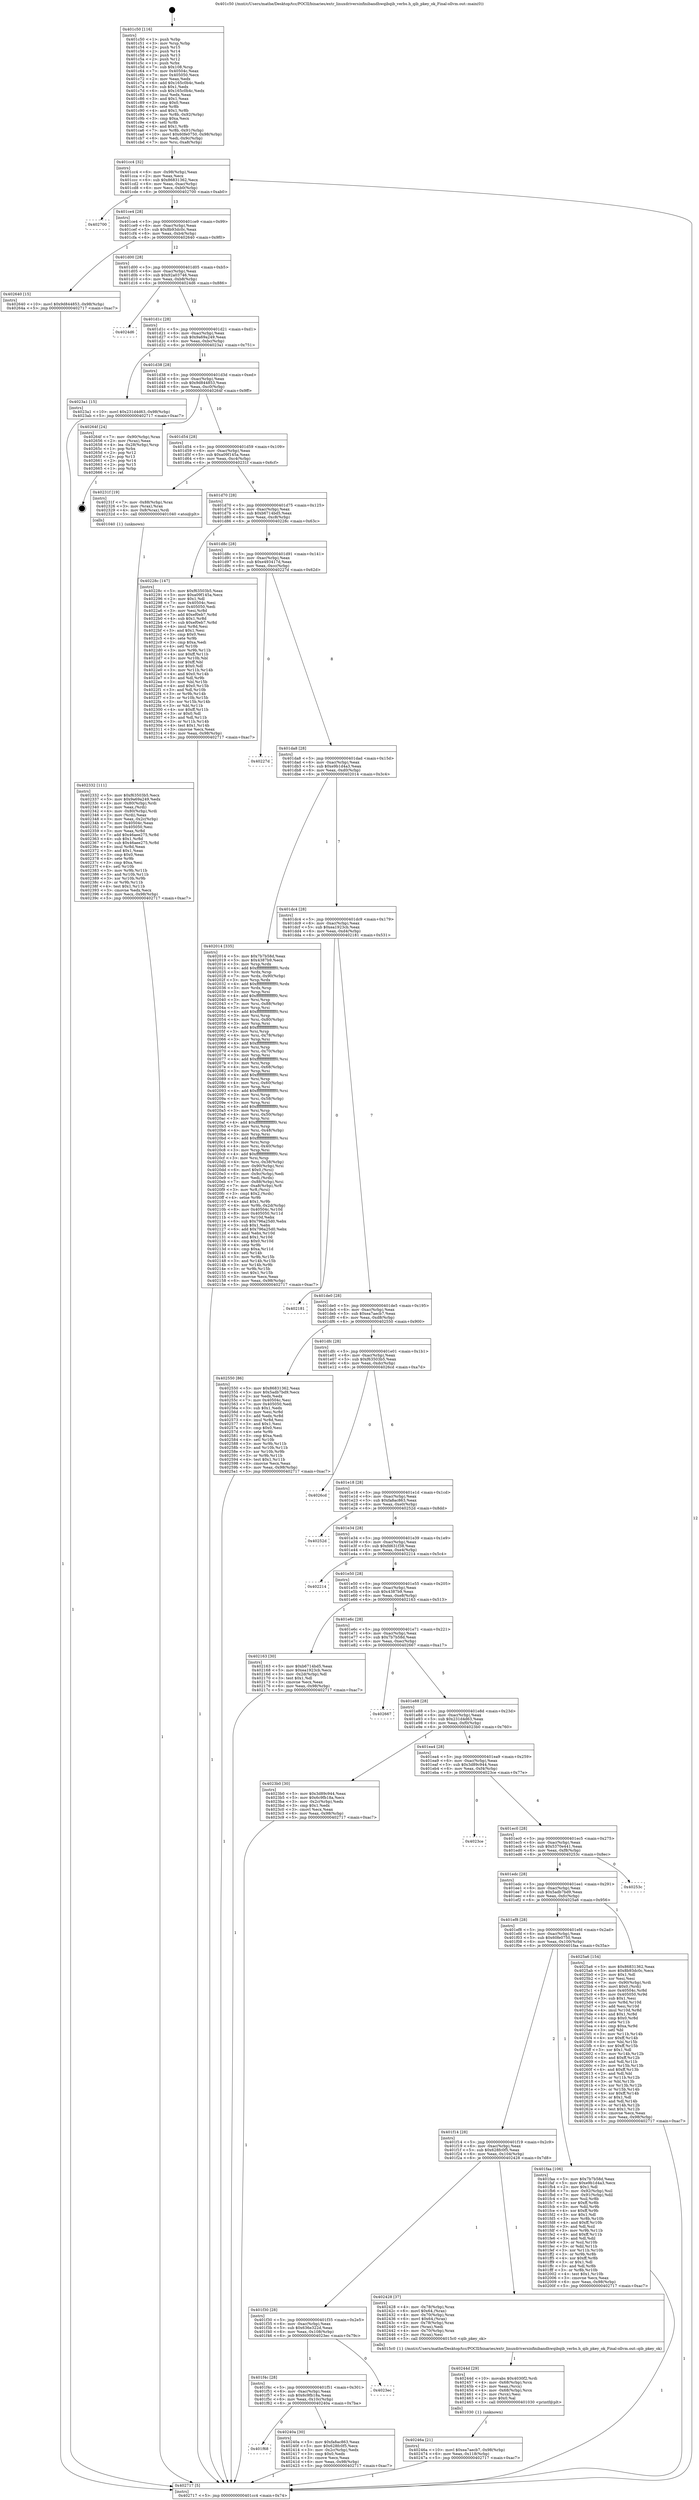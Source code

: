 digraph "0x401c50" {
  label = "0x401c50 (/mnt/c/Users/mathe/Desktop/tcc/POCII/binaries/extr_linuxdriversinfinibandhwqibqib_verbs.h_qib_pkey_ok_Final-ollvm.out::main(0))"
  labelloc = "t"
  node[shape=record]

  Entry [label="",width=0.3,height=0.3,shape=circle,fillcolor=black,style=filled]
  "0x401cc4" [label="{
     0x401cc4 [32]\l
     | [instrs]\l
     &nbsp;&nbsp;0x401cc4 \<+6\>: mov -0x98(%rbp),%eax\l
     &nbsp;&nbsp;0x401cca \<+2\>: mov %eax,%ecx\l
     &nbsp;&nbsp;0x401ccc \<+6\>: sub $0x86831362,%ecx\l
     &nbsp;&nbsp;0x401cd2 \<+6\>: mov %eax,-0xac(%rbp)\l
     &nbsp;&nbsp;0x401cd8 \<+6\>: mov %ecx,-0xb0(%rbp)\l
     &nbsp;&nbsp;0x401cde \<+6\>: je 0000000000402700 \<main+0xab0\>\l
  }"]
  "0x402700" [label="{
     0x402700\l
  }", style=dashed]
  "0x401ce4" [label="{
     0x401ce4 [28]\l
     | [instrs]\l
     &nbsp;&nbsp;0x401ce4 \<+5\>: jmp 0000000000401ce9 \<main+0x99\>\l
     &nbsp;&nbsp;0x401ce9 \<+6\>: mov -0xac(%rbp),%eax\l
     &nbsp;&nbsp;0x401cef \<+5\>: sub $0x8b93dc0c,%eax\l
     &nbsp;&nbsp;0x401cf4 \<+6\>: mov %eax,-0xb4(%rbp)\l
     &nbsp;&nbsp;0x401cfa \<+6\>: je 0000000000402640 \<main+0x9f0\>\l
  }"]
  Exit [label="",width=0.3,height=0.3,shape=circle,fillcolor=black,style=filled,peripheries=2]
  "0x402640" [label="{
     0x402640 [15]\l
     | [instrs]\l
     &nbsp;&nbsp;0x402640 \<+10\>: movl $0x9d844853,-0x98(%rbp)\l
     &nbsp;&nbsp;0x40264a \<+5\>: jmp 0000000000402717 \<main+0xac7\>\l
  }"]
  "0x401d00" [label="{
     0x401d00 [28]\l
     | [instrs]\l
     &nbsp;&nbsp;0x401d00 \<+5\>: jmp 0000000000401d05 \<main+0xb5\>\l
     &nbsp;&nbsp;0x401d05 \<+6\>: mov -0xac(%rbp),%eax\l
     &nbsp;&nbsp;0x401d0b \<+5\>: sub $0x92a03746,%eax\l
     &nbsp;&nbsp;0x401d10 \<+6\>: mov %eax,-0xb8(%rbp)\l
     &nbsp;&nbsp;0x401d16 \<+6\>: je 00000000004024d6 \<main+0x886\>\l
  }"]
  "0x40246a" [label="{
     0x40246a [21]\l
     | [instrs]\l
     &nbsp;&nbsp;0x40246a \<+10\>: movl $0xea7aecb7,-0x98(%rbp)\l
     &nbsp;&nbsp;0x402474 \<+6\>: mov %eax,-0x118(%rbp)\l
     &nbsp;&nbsp;0x40247a \<+5\>: jmp 0000000000402717 \<main+0xac7\>\l
  }"]
  "0x4024d6" [label="{
     0x4024d6\l
  }", style=dashed]
  "0x401d1c" [label="{
     0x401d1c [28]\l
     | [instrs]\l
     &nbsp;&nbsp;0x401d1c \<+5\>: jmp 0000000000401d21 \<main+0xd1\>\l
     &nbsp;&nbsp;0x401d21 \<+6\>: mov -0xac(%rbp),%eax\l
     &nbsp;&nbsp;0x401d27 \<+5\>: sub $0x9a69a249,%eax\l
     &nbsp;&nbsp;0x401d2c \<+6\>: mov %eax,-0xbc(%rbp)\l
     &nbsp;&nbsp;0x401d32 \<+6\>: je 00000000004023a1 \<main+0x751\>\l
  }"]
  "0x40244d" [label="{
     0x40244d [29]\l
     | [instrs]\l
     &nbsp;&nbsp;0x40244d \<+10\>: movabs $0x4030f2,%rdi\l
     &nbsp;&nbsp;0x402457 \<+4\>: mov -0x68(%rbp),%rcx\l
     &nbsp;&nbsp;0x40245b \<+2\>: mov %eax,(%rcx)\l
     &nbsp;&nbsp;0x40245d \<+4\>: mov -0x68(%rbp),%rcx\l
     &nbsp;&nbsp;0x402461 \<+2\>: mov (%rcx),%esi\l
     &nbsp;&nbsp;0x402463 \<+2\>: mov $0x0,%al\l
     &nbsp;&nbsp;0x402465 \<+5\>: call 0000000000401030 \<printf@plt\>\l
     | [calls]\l
     &nbsp;&nbsp;0x401030 \{1\} (unknown)\l
  }"]
  "0x4023a1" [label="{
     0x4023a1 [15]\l
     | [instrs]\l
     &nbsp;&nbsp;0x4023a1 \<+10\>: movl $0x231d4d63,-0x98(%rbp)\l
     &nbsp;&nbsp;0x4023ab \<+5\>: jmp 0000000000402717 \<main+0xac7\>\l
  }"]
  "0x401d38" [label="{
     0x401d38 [28]\l
     | [instrs]\l
     &nbsp;&nbsp;0x401d38 \<+5\>: jmp 0000000000401d3d \<main+0xed\>\l
     &nbsp;&nbsp;0x401d3d \<+6\>: mov -0xac(%rbp),%eax\l
     &nbsp;&nbsp;0x401d43 \<+5\>: sub $0x9d844853,%eax\l
     &nbsp;&nbsp;0x401d48 \<+6\>: mov %eax,-0xc0(%rbp)\l
     &nbsp;&nbsp;0x401d4e \<+6\>: je 000000000040264f \<main+0x9ff\>\l
  }"]
  "0x401f68" [label="{
     0x401f68\l
  }", style=dashed]
  "0x40264f" [label="{
     0x40264f [24]\l
     | [instrs]\l
     &nbsp;&nbsp;0x40264f \<+7\>: mov -0x90(%rbp),%rax\l
     &nbsp;&nbsp;0x402656 \<+2\>: mov (%rax),%eax\l
     &nbsp;&nbsp;0x402658 \<+4\>: lea -0x28(%rbp),%rsp\l
     &nbsp;&nbsp;0x40265c \<+1\>: pop %rbx\l
     &nbsp;&nbsp;0x40265d \<+2\>: pop %r12\l
     &nbsp;&nbsp;0x40265f \<+2\>: pop %r13\l
     &nbsp;&nbsp;0x402661 \<+2\>: pop %r14\l
     &nbsp;&nbsp;0x402663 \<+2\>: pop %r15\l
     &nbsp;&nbsp;0x402665 \<+1\>: pop %rbp\l
     &nbsp;&nbsp;0x402666 \<+1\>: ret\l
  }"]
  "0x401d54" [label="{
     0x401d54 [28]\l
     | [instrs]\l
     &nbsp;&nbsp;0x401d54 \<+5\>: jmp 0000000000401d59 \<main+0x109\>\l
     &nbsp;&nbsp;0x401d59 \<+6\>: mov -0xac(%rbp),%eax\l
     &nbsp;&nbsp;0x401d5f \<+5\>: sub $0xa09f145a,%eax\l
     &nbsp;&nbsp;0x401d64 \<+6\>: mov %eax,-0xc4(%rbp)\l
     &nbsp;&nbsp;0x401d6a \<+6\>: je 000000000040231f \<main+0x6cf\>\l
  }"]
  "0x40240a" [label="{
     0x40240a [30]\l
     | [instrs]\l
     &nbsp;&nbsp;0x40240a \<+5\>: mov $0xfa8ac863,%eax\l
     &nbsp;&nbsp;0x40240f \<+5\>: mov $0x628fc0f5,%ecx\l
     &nbsp;&nbsp;0x402414 \<+3\>: mov -0x2c(%rbp),%edx\l
     &nbsp;&nbsp;0x402417 \<+3\>: cmp $0x0,%edx\l
     &nbsp;&nbsp;0x40241a \<+3\>: cmove %ecx,%eax\l
     &nbsp;&nbsp;0x40241d \<+6\>: mov %eax,-0x98(%rbp)\l
     &nbsp;&nbsp;0x402423 \<+5\>: jmp 0000000000402717 \<main+0xac7\>\l
  }"]
  "0x40231f" [label="{
     0x40231f [19]\l
     | [instrs]\l
     &nbsp;&nbsp;0x40231f \<+7\>: mov -0x88(%rbp),%rax\l
     &nbsp;&nbsp;0x402326 \<+3\>: mov (%rax),%rax\l
     &nbsp;&nbsp;0x402329 \<+4\>: mov 0x8(%rax),%rdi\l
     &nbsp;&nbsp;0x40232d \<+5\>: call 0000000000401040 \<atoi@plt\>\l
     | [calls]\l
     &nbsp;&nbsp;0x401040 \{1\} (unknown)\l
  }"]
  "0x401d70" [label="{
     0x401d70 [28]\l
     | [instrs]\l
     &nbsp;&nbsp;0x401d70 \<+5\>: jmp 0000000000401d75 \<main+0x125\>\l
     &nbsp;&nbsp;0x401d75 \<+6\>: mov -0xac(%rbp),%eax\l
     &nbsp;&nbsp;0x401d7b \<+5\>: sub $0xb6714bd5,%eax\l
     &nbsp;&nbsp;0x401d80 \<+6\>: mov %eax,-0xc8(%rbp)\l
     &nbsp;&nbsp;0x401d86 \<+6\>: je 000000000040228c \<main+0x63c\>\l
  }"]
  "0x401f4c" [label="{
     0x401f4c [28]\l
     | [instrs]\l
     &nbsp;&nbsp;0x401f4c \<+5\>: jmp 0000000000401f51 \<main+0x301\>\l
     &nbsp;&nbsp;0x401f51 \<+6\>: mov -0xac(%rbp),%eax\l
     &nbsp;&nbsp;0x401f57 \<+5\>: sub $0x6c9fb18a,%eax\l
     &nbsp;&nbsp;0x401f5c \<+6\>: mov %eax,-0x10c(%rbp)\l
     &nbsp;&nbsp;0x401f62 \<+6\>: je 000000000040240a \<main+0x7ba\>\l
  }"]
  "0x40228c" [label="{
     0x40228c [147]\l
     | [instrs]\l
     &nbsp;&nbsp;0x40228c \<+5\>: mov $0xf63503b5,%eax\l
     &nbsp;&nbsp;0x402291 \<+5\>: mov $0xa09f145a,%ecx\l
     &nbsp;&nbsp;0x402296 \<+2\>: mov $0x1,%dl\l
     &nbsp;&nbsp;0x402298 \<+7\>: mov 0x40504c,%esi\l
     &nbsp;&nbsp;0x40229f \<+7\>: mov 0x405050,%edi\l
     &nbsp;&nbsp;0x4022a6 \<+3\>: mov %esi,%r8d\l
     &nbsp;&nbsp;0x4022a9 \<+7\>: add $0xef0eb7,%r8d\l
     &nbsp;&nbsp;0x4022b0 \<+4\>: sub $0x1,%r8d\l
     &nbsp;&nbsp;0x4022b4 \<+7\>: sub $0xef0eb7,%r8d\l
     &nbsp;&nbsp;0x4022bb \<+4\>: imul %r8d,%esi\l
     &nbsp;&nbsp;0x4022bf \<+3\>: and $0x1,%esi\l
     &nbsp;&nbsp;0x4022c2 \<+3\>: cmp $0x0,%esi\l
     &nbsp;&nbsp;0x4022c5 \<+4\>: sete %r9b\l
     &nbsp;&nbsp;0x4022c9 \<+3\>: cmp $0xa,%edi\l
     &nbsp;&nbsp;0x4022cc \<+4\>: setl %r10b\l
     &nbsp;&nbsp;0x4022d0 \<+3\>: mov %r9b,%r11b\l
     &nbsp;&nbsp;0x4022d3 \<+4\>: xor $0xff,%r11b\l
     &nbsp;&nbsp;0x4022d7 \<+3\>: mov %r10b,%bl\l
     &nbsp;&nbsp;0x4022da \<+3\>: xor $0xff,%bl\l
     &nbsp;&nbsp;0x4022dd \<+3\>: xor $0x0,%dl\l
     &nbsp;&nbsp;0x4022e0 \<+3\>: mov %r11b,%r14b\l
     &nbsp;&nbsp;0x4022e3 \<+4\>: and $0x0,%r14b\l
     &nbsp;&nbsp;0x4022e7 \<+3\>: and %dl,%r9b\l
     &nbsp;&nbsp;0x4022ea \<+3\>: mov %bl,%r15b\l
     &nbsp;&nbsp;0x4022ed \<+4\>: and $0x0,%r15b\l
     &nbsp;&nbsp;0x4022f1 \<+3\>: and %dl,%r10b\l
     &nbsp;&nbsp;0x4022f4 \<+3\>: or %r9b,%r14b\l
     &nbsp;&nbsp;0x4022f7 \<+3\>: or %r10b,%r15b\l
     &nbsp;&nbsp;0x4022fa \<+3\>: xor %r15b,%r14b\l
     &nbsp;&nbsp;0x4022fd \<+3\>: or %bl,%r11b\l
     &nbsp;&nbsp;0x402300 \<+4\>: xor $0xff,%r11b\l
     &nbsp;&nbsp;0x402304 \<+3\>: or $0x0,%dl\l
     &nbsp;&nbsp;0x402307 \<+3\>: and %dl,%r11b\l
     &nbsp;&nbsp;0x40230a \<+3\>: or %r11b,%r14b\l
     &nbsp;&nbsp;0x40230d \<+4\>: test $0x1,%r14b\l
     &nbsp;&nbsp;0x402311 \<+3\>: cmovne %ecx,%eax\l
     &nbsp;&nbsp;0x402314 \<+6\>: mov %eax,-0x98(%rbp)\l
     &nbsp;&nbsp;0x40231a \<+5\>: jmp 0000000000402717 \<main+0xac7\>\l
  }"]
  "0x401d8c" [label="{
     0x401d8c [28]\l
     | [instrs]\l
     &nbsp;&nbsp;0x401d8c \<+5\>: jmp 0000000000401d91 \<main+0x141\>\l
     &nbsp;&nbsp;0x401d91 \<+6\>: mov -0xac(%rbp),%eax\l
     &nbsp;&nbsp;0x401d97 \<+5\>: sub $0xe493417d,%eax\l
     &nbsp;&nbsp;0x401d9c \<+6\>: mov %eax,-0xcc(%rbp)\l
     &nbsp;&nbsp;0x401da2 \<+6\>: je 000000000040227d \<main+0x62d\>\l
  }"]
  "0x4023ec" [label="{
     0x4023ec\l
  }", style=dashed]
  "0x40227d" [label="{
     0x40227d\l
  }", style=dashed]
  "0x401da8" [label="{
     0x401da8 [28]\l
     | [instrs]\l
     &nbsp;&nbsp;0x401da8 \<+5\>: jmp 0000000000401dad \<main+0x15d\>\l
     &nbsp;&nbsp;0x401dad \<+6\>: mov -0xac(%rbp),%eax\l
     &nbsp;&nbsp;0x401db3 \<+5\>: sub $0xe9b1d4a3,%eax\l
     &nbsp;&nbsp;0x401db8 \<+6\>: mov %eax,-0xd0(%rbp)\l
     &nbsp;&nbsp;0x401dbe \<+6\>: je 0000000000402014 \<main+0x3c4\>\l
  }"]
  "0x401f30" [label="{
     0x401f30 [28]\l
     | [instrs]\l
     &nbsp;&nbsp;0x401f30 \<+5\>: jmp 0000000000401f35 \<main+0x2e5\>\l
     &nbsp;&nbsp;0x401f35 \<+6\>: mov -0xac(%rbp),%eax\l
     &nbsp;&nbsp;0x401f3b \<+5\>: sub $0x636e322d,%eax\l
     &nbsp;&nbsp;0x401f40 \<+6\>: mov %eax,-0x108(%rbp)\l
     &nbsp;&nbsp;0x401f46 \<+6\>: je 00000000004023ec \<main+0x79c\>\l
  }"]
  "0x402014" [label="{
     0x402014 [335]\l
     | [instrs]\l
     &nbsp;&nbsp;0x402014 \<+5\>: mov $0x7b7b58d,%eax\l
     &nbsp;&nbsp;0x402019 \<+5\>: mov $0x4387b9,%ecx\l
     &nbsp;&nbsp;0x40201e \<+3\>: mov %rsp,%rdx\l
     &nbsp;&nbsp;0x402021 \<+4\>: add $0xfffffffffffffff0,%rdx\l
     &nbsp;&nbsp;0x402025 \<+3\>: mov %rdx,%rsp\l
     &nbsp;&nbsp;0x402028 \<+7\>: mov %rdx,-0x90(%rbp)\l
     &nbsp;&nbsp;0x40202f \<+3\>: mov %rsp,%rdx\l
     &nbsp;&nbsp;0x402032 \<+4\>: add $0xfffffffffffffff0,%rdx\l
     &nbsp;&nbsp;0x402036 \<+3\>: mov %rdx,%rsp\l
     &nbsp;&nbsp;0x402039 \<+3\>: mov %rsp,%rsi\l
     &nbsp;&nbsp;0x40203c \<+4\>: add $0xfffffffffffffff0,%rsi\l
     &nbsp;&nbsp;0x402040 \<+3\>: mov %rsi,%rsp\l
     &nbsp;&nbsp;0x402043 \<+7\>: mov %rsi,-0x88(%rbp)\l
     &nbsp;&nbsp;0x40204a \<+3\>: mov %rsp,%rsi\l
     &nbsp;&nbsp;0x40204d \<+4\>: add $0xfffffffffffffff0,%rsi\l
     &nbsp;&nbsp;0x402051 \<+3\>: mov %rsi,%rsp\l
     &nbsp;&nbsp;0x402054 \<+4\>: mov %rsi,-0x80(%rbp)\l
     &nbsp;&nbsp;0x402058 \<+3\>: mov %rsp,%rsi\l
     &nbsp;&nbsp;0x40205b \<+4\>: add $0xfffffffffffffff0,%rsi\l
     &nbsp;&nbsp;0x40205f \<+3\>: mov %rsi,%rsp\l
     &nbsp;&nbsp;0x402062 \<+4\>: mov %rsi,-0x78(%rbp)\l
     &nbsp;&nbsp;0x402066 \<+3\>: mov %rsp,%rsi\l
     &nbsp;&nbsp;0x402069 \<+4\>: add $0xfffffffffffffff0,%rsi\l
     &nbsp;&nbsp;0x40206d \<+3\>: mov %rsi,%rsp\l
     &nbsp;&nbsp;0x402070 \<+4\>: mov %rsi,-0x70(%rbp)\l
     &nbsp;&nbsp;0x402074 \<+3\>: mov %rsp,%rsi\l
     &nbsp;&nbsp;0x402077 \<+4\>: add $0xfffffffffffffff0,%rsi\l
     &nbsp;&nbsp;0x40207b \<+3\>: mov %rsi,%rsp\l
     &nbsp;&nbsp;0x40207e \<+4\>: mov %rsi,-0x68(%rbp)\l
     &nbsp;&nbsp;0x402082 \<+3\>: mov %rsp,%rsi\l
     &nbsp;&nbsp;0x402085 \<+4\>: add $0xfffffffffffffff0,%rsi\l
     &nbsp;&nbsp;0x402089 \<+3\>: mov %rsi,%rsp\l
     &nbsp;&nbsp;0x40208c \<+4\>: mov %rsi,-0x60(%rbp)\l
     &nbsp;&nbsp;0x402090 \<+3\>: mov %rsp,%rsi\l
     &nbsp;&nbsp;0x402093 \<+4\>: add $0xfffffffffffffff0,%rsi\l
     &nbsp;&nbsp;0x402097 \<+3\>: mov %rsi,%rsp\l
     &nbsp;&nbsp;0x40209a \<+4\>: mov %rsi,-0x58(%rbp)\l
     &nbsp;&nbsp;0x40209e \<+3\>: mov %rsp,%rsi\l
     &nbsp;&nbsp;0x4020a1 \<+4\>: add $0xfffffffffffffff0,%rsi\l
     &nbsp;&nbsp;0x4020a5 \<+3\>: mov %rsi,%rsp\l
     &nbsp;&nbsp;0x4020a8 \<+4\>: mov %rsi,-0x50(%rbp)\l
     &nbsp;&nbsp;0x4020ac \<+3\>: mov %rsp,%rsi\l
     &nbsp;&nbsp;0x4020af \<+4\>: add $0xfffffffffffffff0,%rsi\l
     &nbsp;&nbsp;0x4020b3 \<+3\>: mov %rsi,%rsp\l
     &nbsp;&nbsp;0x4020b6 \<+4\>: mov %rsi,-0x48(%rbp)\l
     &nbsp;&nbsp;0x4020ba \<+3\>: mov %rsp,%rsi\l
     &nbsp;&nbsp;0x4020bd \<+4\>: add $0xfffffffffffffff0,%rsi\l
     &nbsp;&nbsp;0x4020c1 \<+3\>: mov %rsi,%rsp\l
     &nbsp;&nbsp;0x4020c4 \<+4\>: mov %rsi,-0x40(%rbp)\l
     &nbsp;&nbsp;0x4020c8 \<+3\>: mov %rsp,%rsi\l
     &nbsp;&nbsp;0x4020cb \<+4\>: add $0xfffffffffffffff0,%rsi\l
     &nbsp;&nbsp;0x4020cf \<+3\>: mov %rsi,%rsp\l
     &nbsp;&nbsp;0x4020d2 \<+4\>: mov %rsi,-0x38(%rbp)\l
     &nbsp;&nbsp;0x4020d6 \<+7\>: mov -0x90(%rbp),%rsi\l
     &nbsp;&nbsp;0x4020dd \<+6\>: movl $0x0,(%rsi)\l
     &nbsp;&nbsp;0x4020e3 \<+6\>: mov -0x9c(%rbp),%edi\l
     &nbsp;&nbsp;0x4020e9 \<+2\>: mov %edi,(%rdx)\l
     &nbsp;&nbsp;0x4020eb \<+7\>: mov -0x88(%rbp),%rsi\l
     &nbsp;&nbsp;0x4020f2 \<+7\>: mov -0xa8(%rbp),%r8\l
     &nbsp;&nbsp;0x4020f9 \<+3\>: mov %r8,(%rsi)\l
     &nbsp;&nbsp;0x4020fc \<+3\>: cmpl $0x2,(%rdx)\l
     &nbsp;&nbsp;0x4020ff \<+4\>: setne %r9b\l
     &nbsp;&nbsp;0x402103 \<+4\>: and $0x1,%r9b\l
     &nbsp;&nbsp;0x402107 \<+4\>: mov %r9b,-0x2d(%rbp)\l
     &nbsp;&nbsp;0x40210b \<+8\>: mov 0x40504c,%r10d\l
     &nbsp;&nbsp;0x402113 \<+8\>: mov 0x405050,%r11d\l
     &nbsp;&nbsp;0x40211b \<+3\>: mov %r10d,%ebx\l
     &nbsp;&nbsp;0x40211e \<+6\>: sub $0x796a25d0,%ebx\l
     &nbsp;&nbsp;0x402124 \<+3\>: sub $0x1,%ebx\l
     &nbsp;&nbsp;0x402127 \<+6\>: add $0x796a25d0,%ebx\l
     &nbsp;&nbsp;0x40212d \<+4\>: imul %ebx,%r10d\l
     &nbsp;&nbsp;0x402131 \<+4\>: and $0x1,%r10d\l
     &nbsp;&nbsp;0x402135 \<+4\>: cmp $0x0,%r10d\l
     &nbsp;&nbsp;0x402139 \<+4\>: sete %r9b\l
     &nbsp;&nbsp;0x40213d \<+4\>: cmp $0xa,%r11d\l
     &nbsp;&nbsp;0x402141 \<+4\>: setl %r14b\l
     &nbsp;&nbsp;0x402145 \<+3\>: mov %r9b,%r15b\l
     &nbsp;&nbsp;0x402148 \<+3\>: and %r14b,%r15b\l
     &nbsp;&nbsp;0x40214b \<+3\>: xor %r14b,%r9b\l
     &nbsp;&nbsp;0x40214e \<+3\>: or %r9b,%r15b\l
     &nbsp;&nbsp;0x402151 \<+4\>: test $0x1,%r15b\l
     &nbsp;&nbsp;0x402155 \<+3\>: cmovne %ecx,%eax\l
     &nbsp;&nbsp;0x402158 \<+6\>: mov %eax,-0x98(%rbp)\l
     &nbsp;&nbsp;0x40215e \<+5\>: jmp 0000000000402717 \<main+0xac7\>\l
  }"]
  "0x401dc4" [label="{
     0x401dc4 [28]\l
     | [instrs]\l
     &nbsp;&nbsp;0x401dc4 \<+5\>: jmp 0000000000401dc9 \<main+0x179\>\l
     &nbsp;&nbsp;0x401dc9 \<+6\>: mov -0xac(%rbp),%eax\l
     &nbsp;&nbsp;0x401dcf \<+5\>: sub $0xea1923cb,%eax\l
     &nbsp;&nbsp;0x401dd4 \<+6\>: mov %eax,-0xd4(%rbp)\l
     &nbsp;&nbsp;0x401dda \<+6\>: je 0000000000402181 \<main+0x531\>\l
  }"]
  "0x402428" [label="{
     0x402428 [37]\l
     | [instrs]\l
     &nbsp;&nbsp;0x402428 \<+4\>: mov -0x78(%rbp),%rax\l
     &nbsp;&nbsp;0x40242c \<+6\>: movl $0x64,(%rax)\l
     &nbsp;&nbsp;0x402432 \<+4\>: mov -0x70(%rbp),%rax\l
     &nbsp;&nbsp;0x402436 \<+6\>: movl $0x64,(%rax)\l
     &nbsp;&nbsp;0x40243c \<+4\>: mov -0x78(%rbp),%rax\l
     &nbsp;&nbsp;0x402440 \<+2\>: mov (%rax),%edi\l
     &nbsp;&nbsp;0x402442 \<+4\>: mov -0x70(%rbp),%rax\l
     &nbsp;&nbsp;0x402446 \<+2\>: mov (%rax),%esi\l
     &nbsp;&nbsp;0x402448 \<+5\>: call 00000000004015c0 \<qib_pkey_ok\>\l
     | [calls]\l
     &nbsp;&nbsp;0x4015c0 \{1\} (/mnt/c/Users/mathe/Desktop/tcc/POCII/binaries/extr_linuxdriversinfinibandhwqibqib_verbs.h_qib_pkey_ok_Final-ollvm.out::qib_pkey_ok)\l
  }"]
  "0x402181" [label="{
     0x402181\l
  }", style=dashed]
  "0x401de0" [label="{
     0x401de0 [28]\l
     | [instrs]\l
     &nbsp;&nbsp;0x401de0 \<+5\>: jmp 0000000000401de5 \<main+0x195\>\l
     &nbsp;&nbsp;0x401de5 \<+6\>: mov -0xac(%rbp),%eax\l
     &nbsp;&nbsp;0x401deb \<+5\>: sub $0xea7aecb7,%eax\l
     &nbsp;&nbsp;0x401df0 \<+6\>: mov %eax,-0xd8(%rbp)\l
     &nbsp;&nbsp;0x401df6 \<+6\>: je 0000000000402550 \<main+0x900\>\l
  }"]
  "0x402332" [label="{
     0x402332 [111]\l
     | [instrs]\l
     &nbsp;&nbsp;0x402332 \<+5\>: mov $0xf63503b5,%ecx\l
     &nbsp;&nbsp;0x402337 \<+5\>: mov $0x9a69a249,%edx\l
     &nbsp;&nbsp;0x40233c \<+4\>: mov -0x80(%rbp),%rdi\l
     &nbsp;&nbsp;0x402340 \<+2\>: mov %eax,(%rdi)\l
     &nbsp;&nbsp;0x402342 \<+4\>: mov -0x80(%rbp),%rdi\l
     &nbsp;&nbsp;0x402346 \<+2\>: mov (%rdi),%eax\l
     &nbsp;&nbsp;0x402348 \<+3\>: mov %eax,-0x2c(%rbp)\l
     &nbsp;&nbsp;0x40234b \<+7\>: mov 0x40504c,%eax\l
     &nbsp;&nbsp;0x402352 \<+7\>: mov 0x405050,%esi\l
     &nbsp;&nbsp;0x402359 \<+3\>: mov %eax,%r8d\l
     &nbsp;&nbsp;0x40235c \<+7\>: add $0x46aee275,%r8d\l
     &nbsp;&nbsp;0x402363 \<+4\>: sub $0x1,%r8d\l
     &nbsp;&nbsp;0x402367 \<+7\>: sub $0x46aee275,%r8d\l
     &nbsp;&nbsp;0x40236e \<+4\>: imul %r8d,%eax\l
     &nbsp;&nbsp;0x402372 \<+3\>: and $0x1,%eax\l
     &nbsp;&nbsp;0x402375 \<+3\>: cmp $0x0,%eax\l
     &nbsp;&nbsp;0x402378 \<+4\>: sete %r9b\l
     &nbsp;&nbsp;0x40237c \<+3\>: cmp $0xa,%esi\l
     &nbsp;&nbsp;0x40237f \<+4\>: setl %r10b\l
     &nbsp;&nbsp;0x402383 \<+3\>: mov %r9b,%r11b\l
     &nbsp;&nbsp;0x402386 \<+3\>: and %r10b,%r11b\l
     &nbsp;&nbsp;0x402389 \<+3\>: xor %r10b,%r9b\l
     &nbsp;&nbsp;0x40238c \<+3\>: or %r9b,%r11b\l
     &nbsp;&nbsp;0x40238f \<+4\>: test $0x1,%r11b\l
     &nbsp;&nbsp;0x402393 \<+3\>: cmovne %edx,%ecx\l
     &nbsp;&nbsp;0x402396 \<+6\>: mov %ecx,-0x98(%rbp)\l
     &nbsp;&nbsp;0x40239c \<+5\>: jmp 0000000000402717 \<main+0xac7\>\l
  }"]
  "0x402550" [label="{
     0x402550 [86]\l
     | [instrs]\l
     &nbsp;&nbsp;0x402550 \<+5\>: mov $0x86831362,%eax\l
     &nbsp;&nbsp;0x402555 \<+5\>: mov $0x5adb7bd9,%ecx\l
     &nbsp;&nbsp;0x40255a \<+2\>: xor %edx,%edx\l
     &nbsp;&nbsp;0x40255c \<+7\>: mov 0x40504c,%esi\l
     &nbsp;&nbsp;0x402563 \<+7\>: mov 0x405050,%edi\l
     &nbsp;&nbsp;0x40256a \<+3\>: sub $0x1,%edx\l
     &nbsp;&nbsp;0x40256d \<+3\>: mov %esi,%r8d\l
     &nbsp;&nbsp;0x402570 \<+3\>: add %edx,%r8d\l
     &nbsp;&nbsp;0x402573 \<+4\>: imul %r8d,%esi\l
     &nbsp;&nbsp;0x402577 \<+3\>: and $0x1,%esi\l
     &nbsp;&nbsp;0x40257a \<+3\>: cmp $0x0,%esi\l
     &nbsp;&nbsp;0x40257d \<+4\>: sete %r9b\l
     &nbsp;&nbsp;0x402581 \<+3\>: cmp $0xa,%edi\l
     &nbsp;&nbsp;0x402584 \<+4\>: setl %r10b\l
     &nbsp;&nbsp;0x402588 \<+3\>: mov %r9b,%r11b\l
     &nbsp;&nbsp;0x40258b \<+3\>: and %r10b,%r11b\l
     &nbsp;&nbsp;0x40258e \<+3\>: xor %r10b,%r9b\l
     &nbsp;&nbsp;0x402591 \<+3\>: or %r9b,%r11b\l
     &nbsp;&nbsp;0x402594 \<+4\>: test $0x1,%r11b\l
     &nbsp;&nbsp;0x402598 \<+3\>: cmovne %ecx,%eax\l
     &nbsp;&nbsp;0x40259b \<+6\>: mov %eax,-0x98(%rbp)\l
     &nbsp;&nbsp;0x4025a1 \<+5\>: jmp 0000000000402717 \<main+0xac7\>\l
  }"]
  "0x401dfc" [label="{
     0x401dfc [28]\l
     | [instrs]\l
     &nbsp;&nbsp;0x401dfc \<+5\>: jmp 0000000000401e01 \<main+0x1b1\>\l
     &nbsp;&nbsp;0x401e01 \<+6\>: mov -0xac(%rbp),%eax\l
     &nbsp;&nbsp;0x401e07 \<+5\>: sub $0xf63503b5,%eax\l
     &nbsp;&nbsp;0x401e0c \<+6\>: mov %eax,-0xdc(%rbp)\l
     &nbsp;&nbsp;0x401e12 \<+6\>: je 00000000004026cd \<main+0xa7d\>\l
  }"]
  "0x401c50" [label="{
     0x401c50 [116]\l
     | [instrs]\l
     &nbsp;&nbsp;0x401c50 \<+1\>: push %rbp\l
     &nbsp;&nbsp;0x401c51 \<+3\>: mov %rsp,%rbp\l
     &nbsp;&nbsp;0x401c54 \<+2\>: push %r15\l
     &nbsp;&nbsp;0x401c56 \<+2\>: push %r14\l
     &nbsp;&nbsp;0x401c58 \<+2\>: push %r13\l
     &nbsp;&nbsp;0x401c5a \<+2\>: push %r12\l
     &nbsp;&nbsp;0x401c5c \<+1\>: push %rbx\l
     &nbsp;&nbsp;0x401c5d \<+7\>: sub $0x108,%rsp\l
     &nbsp;&nbsp;0x401c64 \<+7\>: mov 0x40504c,%eax\l
     &nbsp;&nbsp;0x401c6b \<+7\>: mov 0x405050,%ecx\l
     &nbsp;&nbsp;0x401c72 \<+2\>: mov %eax,%edx\l
     &nbsp;&nbsp;0x401c74 \<+6\>: add $0x165c0b4c,%edx\l
     &nbsp;&nbsp;0x401c7a \<+3\>: sub $0x1,%edx\l
     &nbsp;&nbsp;0x401c7d \<+6\>: sub $0x165c0b4c,%edx\l
     &nbsp;&nbsp;0x401c83 \<+3\>: imul %edx,%eax\l
     &nbsp;&nbsp;0x401c86 \<+3\>: and $0x1,%eax\l
     &nbsp;&nbsp;0x401c89 \<+3\>: cmp $0x0,%eax\l
     &nbsp;&nbsp;0x401c8c \<+4\>: sete %r8b\l
     &nbsp;&nbsp;0x401c90 \<+4\>: and $0x1,%r8b\l
     &nbsp;&nbsp;0x401c94 \<+7\>: mov %r8b,-0x92(%rbp)\l
     &nbsp;&nbsp;0x401c9b \<+3\>: cmp $0xa,%ecx\l
     &nbsp;&nbsp;0x401c9e \<+4\>: setl %r8b\l
     &nbsp;&nbsp;0x401ca2 \<+4\>: and $0x1,%r8b\l
     &nbsp;&nbsp;0x401ca6 \<+7\>: mov %r8b,-0x91(%rbp)\l
     &nbsp;&nbsp;0x401cad \<+10\>: movl $0x60fe0750,-0x98(%rbp)\l
     &nbsp;&nbsp;0x401cb7 \<+6\>: mov %edi,-0x9c(%rbp)\l
     &nbsp;&nbsp;0x401cbd \<+7\>: mov %rsi,-0xa8(%rbp)\l
  }"]
  "0x4026cd" [label="{
     0x4026cd\l
  }", style=dashed]
  "0x401e18" [label="{
     0x401e18 [28]\l
     | [instrs]\l
     &nbsp;&nbsp;0x401e18 \<+5\>: jmp 0000000000401e1d \<main+0x1cd\>\l
     &nbsp;&nbsp;0x401e1d \<+6\>: mov -0xac(%rbp),%eax\l
     &nbsp;&nbsp;0x401e23 \<+5\>: sub $0xfa8ac863,%eax\l
     &nbsp;&nbsp;0x401e28 \<+6\>: mov %eax,-0xe0(%rbp)\l
     &nbsp;&nbsp;0x401e2e \<+6\>: je 000000000040252d \<main+0x8dd\>\l
  }"]
  "0x402717" [label="{
     0x402717 [5]\l
     | [instrs]\l
     &nbsp;&nbsp;0x402717 \<+5\>: jmp 0000000000401cc4 \<main+0x74\>\l
  }"]
  "0x40252d" [label="{
     0x40252d\l
  }", style=dashed]
  "0x401e34" [label="{
     0x401e34 [28]\l
     | [instrs]\l
     &nbsp;&nbsp;0x401e34 \<+5\>: jmp 0000000000401e39 \<main+0x1e9\>\l
     &nbsp;&nbsp;0x401e39 \<+6\>: mov -0xac(%rbp),%eax\l
     &nbsp;&nbsp;0x401e3f \<+5\>: sub $0xfd631f38,%eax\l
     &nbsp;&nbsp;0x401e44 \<+6\>: mov %eax,-0xe4(%rbp)\l
     &nbsp;&nbsp;0x401e4a \<+6\>: je 0000000000402214 \<main+0x5c4\>\l
  }"]
  "0x401f14" [label="{
     0x401f14 [28]\l
     | [instrs]\l
     &nbsp;&nbsp;0x401f14 \<+5\>: jmp 0000000000401f19 \<main+0x2c9\>\l
     &nbsp;&nbsp;0x401f19 \<+6\>: mov -0xac(%rbp),%eax\l
     &nbsp;&nbsp;0x401f1f \<+5\>: sub $0x628fc0f5,%eax\l
     &nbsp;&nbsp;0x401f24 \<+6\>: mov %eax,-0x104(%rbp)\l
     &nbsp;&nbsp;0x401f2a \<+6\>: je 0000000000402428 \<main+0x7d8\>\l
  }"]
  "0x402214" [label="{
     0x402214\l
  }", style=dashed]
  "0x401e50" [label="{
     0x401e50 [28]\l
     | [instrs]\l
     &nbsp;&nbsp;0x401e50 \<+5\>: jmp 0000000000401e55 \<main+0x205\>\l
     &nbsp;&nbsp;0x401e55 \<+6\>: mov -0xac(%rbp),%eax\l
     &nbsp;&nbsp;0x401e5b \<+5\>: sub $0x4387b9,%eax\l
     &nbsp;&nbsp;0x401e60 \<+6\>: mov %eax,-0xe8(%rbp)\l
     &nbsp;&nbsp;0x401e66 \<+6\>: je 0000000000402163 \<main+0x513\>\l
  }"]
  "0x401faa" [label="{
     0x401faa [106]\l
     | [instrs]\l
     &nbsp;&nbsp;0x401faa \<+5\>: mov $0x7b7b58d,%eax\l
     &nbsp;&nbsp;0x401faf \<+5\>: mov $0xe9b1d4a3,%ecx\l
     &nbsp;&nbsp;0x401fb4 \<+2\>: mov $0x1,%dl\l
     &nbsp;&nbsp;0x401fb6 \<+7\>: mov -0x92(%rbp),%sil\l
     &nbsp;&nbsp;0x401fbd \<+7\>: mov -0x91(%rbp),%dil\l
     &nbsp;&nbsp;0x401fc4 \<+3\>: mov %sil,%r8b\l
     &nbsp;&nbsp;0x401fc7 \<+4\>: xor $0xff,%r8b\l
     &nbsp;&nbsp;0x401fcb \<+3\>: mov %dil,%r9b\l
     &nbsp;&nbsp;0x401fce \<+4\>: xor $0xff,%r9b\l
     &nbsp;&nbsp;0x401fd2 \<+3\>: xor $0x1,%dl\l
     &nbsp;&nbsp;0x401fd5 \<+3\>: mov %r8b,%r10b\l
     &nbsp;&nbsp;0x401fd8 \<+4\>: and $0xff,%r10b\l
     &nbsp;&nbsp;0x401fdc \<+3\>: and %dl,%sil\l
     &nbsp;&nbsp;0x401fdf \<+3\>: mov %r9b,%r11b\l
     &nbsp;&nbsp;0x401fe2 \<+4\>: and $0xff,%r11b\l
     &nbsp;&nbsp;0x401fe6 \<+3\>: and %dl,%dil\l
     &nbsp;&nbsp;0x401fe9 \<+3\>: or %sil,%r10b\l
     &nbsp;&nbsp;0x401fec \<+3\>: or %dil,%r11b\l
     &nbsp;&nbsp;0x401fef \<+3\>: xor %r11b,%r10b\l
     &nbsp;&nbsp;0x401ff2 \<+3\>: or %r9b,%r8b\l
     &nbsp;&nbsp;0x401ff5 \<+4\>: xor $0xff,%r8b\l
     &nbsp;&nbsp;0x401ff9 \<+3\>: or $0x1,%dl\l
     &nbsp;&nbsp;0x401ffc \<+3\>: and %dl,%r8b\l
     &nbsp;&nbsp;0x401fff \<+3\>: or %r8b,%r10b\l
     &nbsp;&nbsp;0x402002 \<+4\>: test $0x1,%r10b\l
     &nbsp;&nbsp;0x402006 \<+3\>: cmovne %ecx,%eax\l
     &nbsp;&nbsp;0x402009 \<+6\>: mov %eax,-0x98(%rbp)\l
     &nbsp;&nbsp;0x40200f \<+5\>: jmp 0000000000402717 \<main+0xac7\>\l
  }"]
  "0x402163" [label="{
     0x402163 [30]\l
     | [instrs]\l
     &nbsp;&nbsp;0x402163 \<+5\>: mov $0xb6714bd5,%eax\l
     &nbsp;&nbsp;0x402168 \<+5\>: mov $0xea1923cb,%ecx\l
     &nbsp;&nbsp;0x40216d \<+3\>: mov -0x2d(%rbp),%dl\l
     &nbsp;&nbsp;0x402170 \<+3\>: test $0x1,%dl\l
     &nbsp;&nbsp;0x402173 \<+3\>: cmovne %ecx,%eax\l
     &nbsp;&nbsp;0x402176 \<+6\>: mov %eax,-0x98(%rbp)\l
     &nbsp;&nbsp;0x40217c \<+5\>: jmp 0000000000402717 \<main+0xac7\>\l
  }"]
  "0x401e6c" [label="{
     0x401e6c [28]\l
     | [instrs]\l
     &nbsp;&nbsp;0x401e6c \<+5\>: jmp 0000000000401e71 \<main+0x221\>\l
     &nbsp;&nbsp;0x401e71 \<+6\>: mov -0xac(%rbp),%eax\l
     &nbsp;&nbsp;0x401e77 \<+5\>: sub $0x7b7b58d,%eax\l
     &nbsp;&nbsp;0x401e7c \<+6\>: mov %eax,-0xec(%rbp)\l
     &nbsp;&nbsp;0x401e82 \<+6\>: je 0000000000402667 \<main+0xa17\>\l
  }"]
  "0x401ef8" [label="{
     0x401ef8 [28]\l
     | [instrs]\l
     &nbsp;&nbsp;0x401ef8 \<+5\>: jmp 0000000000401efd \<main+0x2ad\>\l
     &nbsp;&nbsp;0x401efd \<+6\>: mov -0xac(%rbp),%eax\l
     &nbsp;&nbsp;0x401f03 \<+5\>: sub $0x60fe0750,%eax\l
     &nbsp;&nbsp;0x401f08 \<+6\>: mov %eax,-0x100(%rbp)\l
     &nbsp;&nbsp;0x401f0e \<+6\>: je 0000000000401faa \<main+0x35a\>\l
  }"]
  "0x402667" [label="{
     0x402667\l
  }", style=dashed]
  "0x401e88" [label="{
     0x401e88 [28]\l
     | [instrs]\l
     &nbsp;&nbsp;0x401e88 \<+5\>: jmp 0000000000401e8d \<main+0x23d\>\l
     &nbsp;&nbsp;0x401e8d \<+6\>: mov -0xac(%rbp),%eax\l
     &nbsp;&nbsp;0x401e93 \<+5\>: sub $0x231d4d63,%eax\l
     &nbsp;&nbsp;0x401e98 \<+6\>: mov %eax,-0xf0(%rbp)\l
     &nbsp;&nbsp;0x401e9e \<+6\>: je 00000000004023b0 \<main+0x760\>\l
  }"]
  "0x4025a6" [label="{
     0x4025a6 [154]\l
     | [instrs]\l
     &nbsp;&nbsp;0x4025a6 \<+5\>: mov $0x86831362,%eax\l
     &nbsp;&nbsp;0x4025ab \<+5\>: mov $0x8b93dc0c,%ecx\l
     &nbsp;&nbsp;0x4025b0 \<+2\>: mov $0x1,%dl\l
     &nbsp;&nbsp;0x4025b2 \<+2\>: xor %esi,%esi\l
     &nbsp;&nbsp;0x4025b4 \<+7\>: mov -0x90(%rbp),%rdi\l
     &nbsp;&nbsp;0x4025bb \<+6\>: movl $0x0,(%rdi)\l
     &nbsp;&nbsp;0x4025c1 \<+8\>: mov 0x40504c,%r8d\l
     &nbsp;&nbsp;0x4025c9 \<+8\>: mov 0x405050,%r9d\l
     &nbsp;&nbsp;0x4025d1 \<+3\>: sub $0x1,%esi\l
     &nbsp;&nbsp;0x4025d4 \<+3\>: mov %r8d,%r10d\l
     &nbsp;&nbsp;0x4025d7 \<+3\>: add %esi,%r10d\l
     &nbsp;&nbsp;0x4025da \<+4\>: imul %r10d,%r8d\l
     &nbsp;&nbsp;0x4025de \<+4\>: and $0x1,%r8d\l
     &nbsp;&nbsp;0x4025e2 \<+4\>: cmp $0x0,%r8d\l
     &nbsp;&nbsp;0x4025e6 \<+4\>: sete %r11b\l
     &nbsp;&nbsp;0x4025ea \<+4\>: cmp $0xa,%r9d\l
     &nbsp;&nbsp;0x4025ee \<+3\>: setl %bl\l
     &nbsp;&nbsp;0x4025f1 \<+3\>: mov %r11b,%r14b\l
     &nbsp;&nbsp;0x4025f4 \<+4\>: xor $0xff,%r14b\l
     &nbsp;&nbsp;0x4025f8 \<+3\>: mov %bl,%r15b\l
     &nbsp;&nbsp;0x4025fb \<+4\>: xor $0xff,%r15b\l
     &nbsp;&nbsp;0x4025ff \<+3\>: xor $0x1,%dl\l
     &nbsp;&nbsp;0x402602 \<+3\>: mov %r14b,%r12b\l
     &nbsp;&nbsp;0x402605 \<+4\>: and $0xff,%r12b\l
     &nbsp;&nbsp;0x402609 \<+3\>: and %dl,%r11b\l
     &nbsp;&nbsp;0x40260c \<+3\>: mov %r15b,%r13b\l
     &nbsp;&nbsp;0x40260f \<+4\>: and $0xff,%r13b\l
     &nbsp;&nbsp;0x402613 \<+2\>: and %dl,%bl\l
     &nbsp;&nbsp;0x402615 \<+3\>: or %r11b,%r12b\l
     &nbsp;&nbsp;0x402618 \<+3\>: or %bl,%r13b\l
     &nbsp;&nbsp;0x40261b \<+3\>: xor %r13b,%r12b\l
     &nbsp;&nbsp;0x40261e \<+3\>: or %r15b,%r14b\l
     &nbsp;&nbsp;0x402621 \<+4\>: xor $0xff,%r14b\l
     &nbsp;&nbsp;0x402625 \<+3\>: or $0x1,%dl\l
     &nbsp;&nbsp;0x402628 \<+3\>: and %dl,%r14b\l
     &nbsp;&nbsp;0x40262b \<+3\>: or %r14b,%r12b\l
     &nbsp;&nbsp;0x40262e \<+4\>: test $0x1,%r12b\l
     &nbsp;&nbsp;0x402632 \<+3\>: cmovne %ecx,%eax\l
     &nbsp;&nbsp;0x402635 \<+6\>: mov %eax,-0x98(%rbp)\l
     &nbsp;&nbsp;0x40263b \<+5\>: jmp 0000000000402717 \<main+0xac7\>\l
  }"]
  "0x4023b0" [label="{
     0x4023b0 [30]\l
     | [instrs]\l
     &nbsp;&nbsp;0x4023b0 \<+5\>: mov $0x3d89c944,%eax\l
     &nbsp;&nbsp;0x4023b5 \<+5\>: mov $0x6c9fb18a,%ecx\l
     &nbsp;&nbsp;0x4023ba \<+3\>: mov -0x2c(%rbp),%edx\l
     &nbsp;&nbsp;0x4023bd \<+3\>: cmp $0x1,%edx\l
     &nbsp;&nbsp;0x4023c0 \<+3\>: cmovl %ecx,%eax\l
     &nbsp;&nbsp;0x4023c3 \<+6\>: mov %eax,-0x98(%rbp)\l
     &nbsp;&nbsp;0x4023c9 \<+5\>: jmp 0000000000402717 \<main+0xac7\>\l
  }"]
  "0x401ea4" [label="{
     0x401ea4 [28]\l
     | [instrs]\l
     &nbsp;&nbsp;0x401ea4 \<+5\>: jmp 0000000000401ea9 \<main+0x259\>\l
     &nbsp;&nbsp;0x401ea9 \<+6\>: mov -0xac(%rbp),%eax\l
     &nbsp;&nbsp;0x401eaf \<+5\>: sub $0x3d89c944,%eax\l
     &nbsp;&nbsp;0x401eb4 \<+6\>: mov %eax,-0xf4(%rbp)\l
     &nbsp;&nbsp;0x401eba \<+6\>: je 00000000004023ce \<main+0x77e\>\l
  }"]
  "0x401edc" [label="{
     0x401edc [28]\l
     | [instrs]\l
     &nbsp;&nbsp;0x401edc \<+5\>: jmp 0000000000401ee1 \<main+0x291\>\l
     &nbsp;&nbsp;0x401ee1 \<+6\>: mov -0xac(%rbp),%eax\l
     &nbsp;&nbsp;0x401ee7 \<+5\>: sub $0x5adb7bd9,%eax\l
     &nbsp;&nbsp;0x401eec \<+6\>: mov %eax,-0xfc(%rbp)\l
     &nbsp;&nbsp;0x401ef2 \<+6\>: je 00000000004025a6 \<main+0x956\>\l
  }"]
  "0x4023ce" [label="{
     0x4023ce\l
  }", style=dashed]
  "0x401ec0" [label="{
     0x401ec0 [28]\l
     | [instrs]\l
     &nbsp;&nbsp;0x401ec0 \<+5\>: jmp 0000000000401ec5 \<main+0x275\>\l
     &nbsp;&nbsp;0x401ec5 \<+6\>: mov -0xac(%rbp),%eax\l
     &nbsp;&nbsp;0x401ecb \<+5\>: sub $0x5370e441,%eax\l
     &nbsp;&nbsp;0x401ed0 \<+6\>: mov %eax,-0xf8(%rbp)\l
     &nbsp;&nbsp;0x401ed6 \<+6\>: je 000000000040253c \<main+0x8ec\>\l
  }"]
  "0x40253c" [label="{
     0x40253c\l
  }", style=dashed]
  Entry -> "0x401c50" [label=" 1"]
  "0x401cc4" -> "0x402700" [label=" 0"]
  "0x401cc4" -> "0x401ce4" [label=" 13"]
  "0x40264f" -> Exit [label=" 1"]
  "0x401ce4" -> "0x402640" [label=" 1"]
  "0x401ce4" -> "0x401d00" [label=" 12"]
  "0x402640" -> "0x402717" [label=" 1"]
  "0x401d00" -> "0x4024d6" [label=" 0"]
  "0x401d00" -> "0x401d1c" [label=" 12"]
  "0x4025a6" -> "0x402717" [label=" 1"]
  "0x401d1c" -> "0x4023a1" [label=" 1"]
  "0x401d1c" -> "0x401d38" [label=" 11"]
  "0x402550" -> "0x402717" [label=" 1"]
  "0x401d38" -> "0x40264f" [label=" 1"]
  "0x401d38" -> "0x401d54" [label=" 10"]
  "0x40246a" -> "0x402717" [label=" 1"]
  "0x401d54" -> "0x40231f" [label=" 1"]
  "0x401d54" -> "0x401d70" [label=" 9"]
  "0x40244d" -> "0x40246a" [label=" 1"]
  "0x401d70" -> "0x40228c" [label=" 1"]
  "0x401d70" -> "0x401d8c" [label=" 8"]
  "0x40240a" -> "0x402717" [label=" 1"]
  "0x401d8c" -> "0x40227d" [label=" 0"]
  "0x401d8c" -> "0x401da8" [label=" 8"]
  "0x401f4c" -> "0x401f68" [label=" 0"]
  "0x401da8" -> "0x402014" [label=" 1"]
  "0x401da8" -> "0x401dc4" [label=" 7"]
  "0x402428" -> "0x40244d" [label=" 1"]
  "0x401dc4" -> "0x402181" [label=" 0"]
  "0x401dc4" -> "0x401de0" [label=" 7"]
  "0x401f30" -> "0x401f4c" [label=" 1"]
  "0x401de0" -> "0x402550" [label=" 1"]
  "0x401de0" -> "0x401dfc" [label=" 6"]
  "0x401f4c" -> "0x40240a" [label=" 1"]
  "0x401dfc" -> "0x4026cd" [label=" 0"]
  "0x401dfc" -> "0x401e18" [label=" 6"]
  "0x401f14" -> "0x402428" [label=" 1"]
  "0x401e18" -> "0x40252d" [label=" 0"]
  "0x401e18" -> "0x401e34" [label=" 6"]
  "0x401f30" -> "0x4023ec" [label=" 0"]
  "0x401e34" -> "0x402214" [label=" 0"]
  "0x401e34" -> "0x401e50" [label=" 6"]
  "0x4023b0" -> "0x402717" [label=" 1"]
  "0x401e50" -> "0x402163" [label=" 1"]
  "0x401e50" -> "0x401e6c" [label=" 5"]
  "0x4023a1" -> "0x402717" [label=" 1"]
  "0x401e6c" -> "0x402667" [label=" 0"]
  "0x401e6c" -> "0x401e88" [label=" 5"]
  "0x40231f" -> "0x402332" [label=" 1"]
  "0x401e88" -> "0x4023b0" [label=" 1"]
  "0x401e88" -> "0x401ea4" [label=" 4"]
  "0x40228c" -> "0x402717" [label=" 1"]
  "0x401ea4" -> "0x4023ce" [label=" 0"]
  "0x401ea4" -> "0x401ec0" [label=" 4"]
  "0x402014" -> "0x402717" [label=" 1"]
  "0x401ec0" -> "0x40253c" [label=" 0"]
  "0x401ec0" -> "0x401edc" [label=" 4"]
  "0x402163" -> "0x402717" [label=" 1"]
  "0x401edc" -> "0x4025a6" [label=" 1"]
  "0x401edc" -> "0x401ef8" [label=" 3"]
  "0x402332" -> "0x402717" [label=" 1"]
  "0x401ef8" -> "0x401faa" [label=" 1"]
  "0x401ef8" -> "0x401f14" [label=" 2"]
  "0x401faa" -> "0x402717" [label=" 1"]
  "0x401c50" -> "0x401cc4" [label=" 1"]
  "0x402717" -> "0x401cc4" [label=" 12"]
  "0x401f14" -> "0x401f30" [label=" 1"]
}
